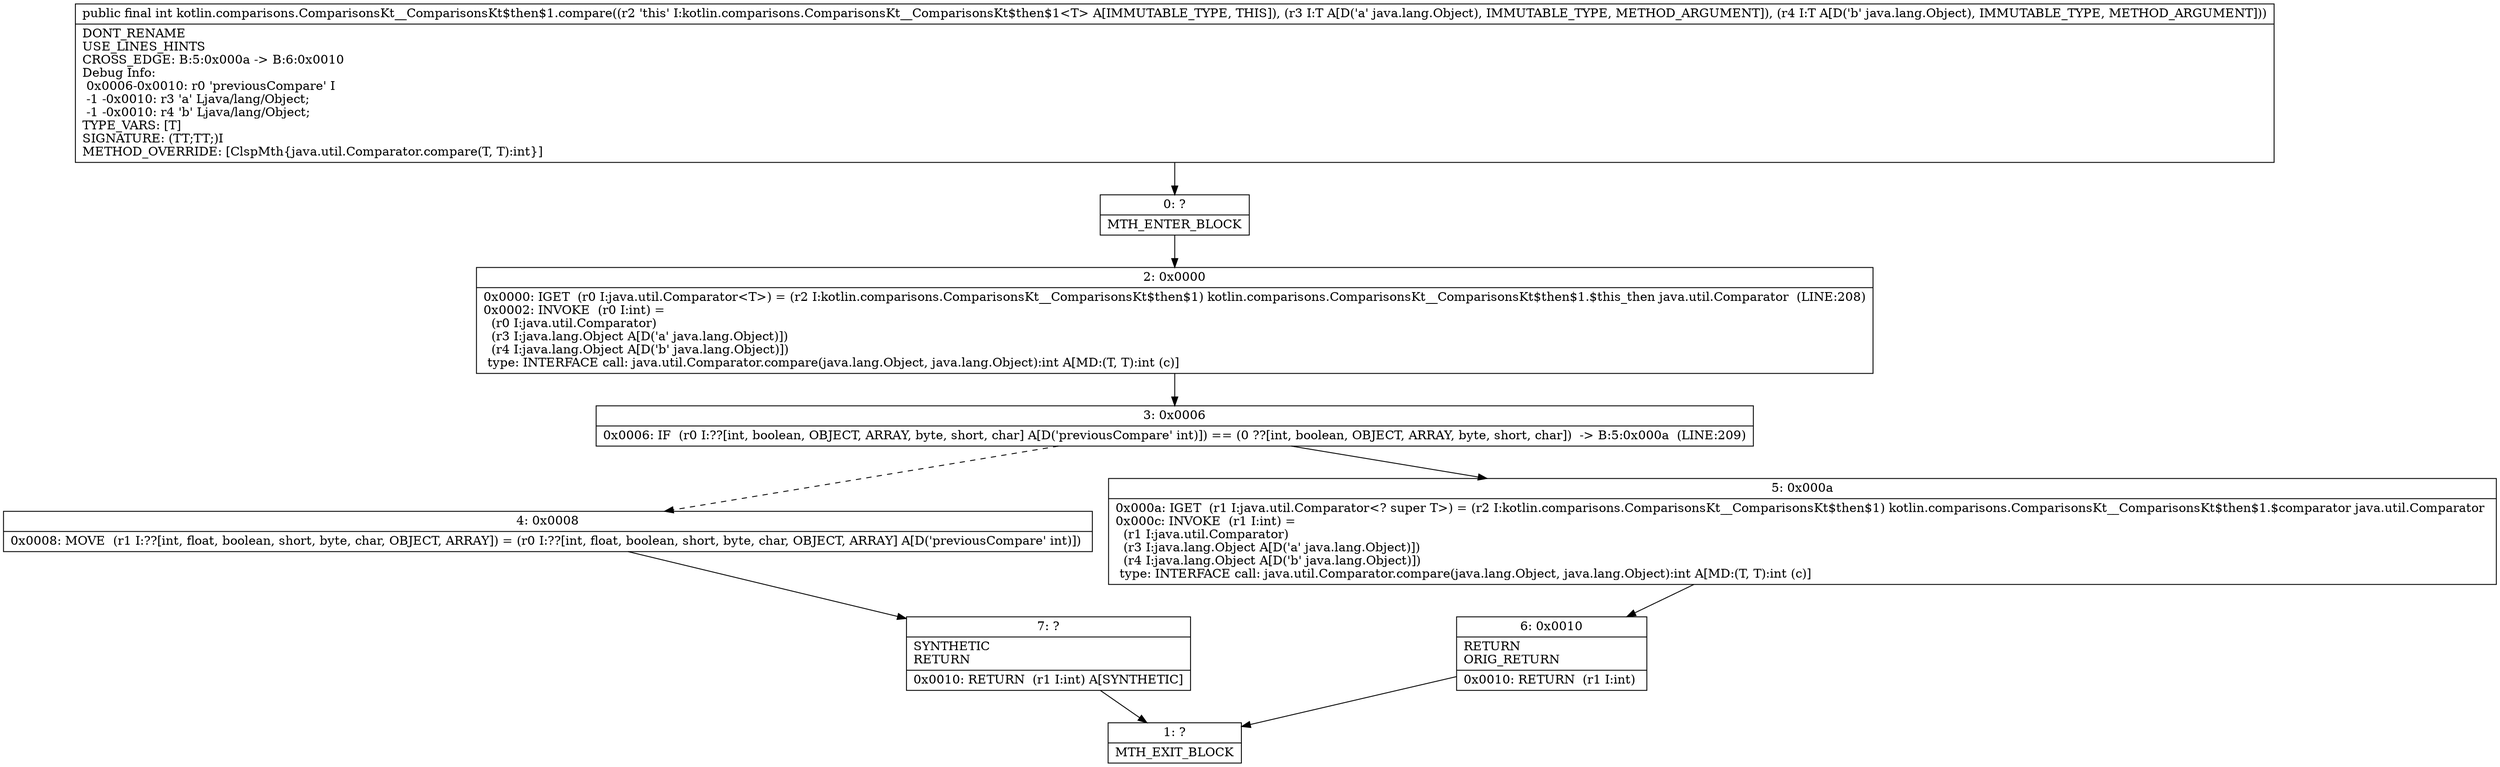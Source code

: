 digraph "CFG forkotlin.comparisons.ComparisonsKt__ComparisonsKt$then$1.compare(Ljava\/lang\/Object;Ljava\/lang\/Object;)I" {
Node_0 [shape=record,label="{0\:\ ?|MTH_ENTER_BLOCK\l}"];
Node_2 [shape=record,label="{2\:\ 0x0000|0x0000: IGET  (r0 I:java.util.Comparator\<T\>) = (r2 I:kotlin.comparisons.ComparisonsKt__ComparisonsKt$then$1) kotlin.comparisons.ComparisonsKt__ComparisonsKt$then$1.$this_then java.util.Comparator  (LINE:208)\l0x0002: INVOKE  (r0 I:int) = \l  (r0 I:java.util.Comparator)\l  (r3 I:java.lang.Object A[D('a' java.lang.Object)])\l  (r4 I:java.lang.Object A[D('b' java.lang.Object)])\l type: INTERFACE call: java.util.Comparator.compare(java.lang.Object, java.lang.Object):int A[MD:(T, T):int (c)]\l}"];
Node_3 [shape=record,label="{3\:\ 0x0006|0x0006: IF  (r0 I:??[int, boolean, OBJECT, ARRAY, byte, short, char] A[D('previousCompare' int)]) == (0 ??[int, boolean, OBJECT, ARRAY, byte, short, char])  \-\> B:5:0x000a  (LINE:209)\l}"];
Node_4 [shape=record,label="{4\:\ 0x0008|0x0008: MOVE  (r1 I:??[int, float, boolean, short, byte, char, OBJECT, ARRAY]) = (r0 I:??[int, float, boolean, short, byte, char, OBJECT, ARRAY] A[D('previousCompare' int)]) \l}"];
Node_7 [shape=record,label="{7\:\ ?|SYNTHETIC\lRETURN\l|0x0010: RETURN  (r1 I:int) A[SYNTHETIC]\l}"];
Node_1 [shape=record,label="{1\:\ ?|MTH_EXIT_BLOCK\l}"];
Node_5 [shape=record,label="{5\:\ 0x000a|0x000a: IGET  (r1 I:java.util.Comparator\<? super T\>) = (r2 I:kotlin.comparisons.ComparisonsKt__ComparisonsKt$then$1) kotlin.comparisons.ComparisonsKt__ComparisonsKt$then$1.$comparator java.util.Comparator \l0x000c: INVOKE  (r1 I:int) = \l  (r1 I:java.util.Comparator)\l  (r3 I:java.lang.Object A[D('a' java.lang.Object)])\l  (r4 I:java.lang.Object A[D('b' java.lang.Object)])\l type: INTERFACE call: java.util.Comparator.compare(java.lang.Object, java.lang.Object):int A[MD:(T, T):int (c)]\l}"];
Node_6 [shape=record,label="{6\:\ 0x0010|RETURN\lORIG_RETURN\l|0x0010: RETURN  (r1 I:int) \l}"];
MethodNode[shape=record,label="{public final int kotlin.comparisons.ComparisonsKt__ComparisonsKt$then$1.compare((r2 'this' I:kotlin.comparisons.ComparisonsKt__ComparisonsKt$then$1\<T\> A[IMMUTABLE_TYPE, THIS]), (r3 I:T A[D('a' java.lang.Object), IMMUTABLE_TYPE, METHOD_ARGUMENT]), (r4 I:T A[D('b' java.lang.Object), IMMUTABLE_TYPE, METHOD_ARGUMENT]))  | DONT_RENAME\lUSE_LINES_HINTS\lCROSS_EDGE: B:5:0x000a \-\> B:6:0x0010\lDebug Info:\l  0x0006\-0x0010: r0 'previousCompare' I\l  \-1 \-0x0010: r3 'a' Ljava\/lang\/Object;\l  \-1 \-0x0010: r4 'b' Ljava\/lang\/Object;\lTYPE_VARS: [T]\lSIGNATURE: (TT;TT;)I\lMETHOD_OVERRIDE: [ClspMth\{java.util.Comparator.compare(T, T):int\}]\l}"];
MethodNode -> Node_0;Node_0 -> Node_2;
Node_2 -> Node_3;
Node_3 -> Node_4[style=dashed];
Node_3 -> Node_5;
Node_4 -> Node_7;
Node_7 -> Node_1;
Node_5 -> Node_6;
Node_6 -> Node_1;
}

